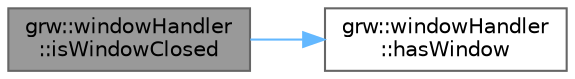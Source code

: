 digraph "grw::windowHandler::isWindowClosed"
{
 // LATEX_PDF_SIZE
  bgcolor="transparent";
  edge [fontname=Helvetica,fontsize=10,labelfontname=Helvetica,labelfontsize=10];
  node [fontname=Helvetica,fontsize=10,shape=box,height=0.2,width=0.4];
  rankdir="LR";
  Node1 [label="grw::windowHandler\l::isWindowClosed",height=0.2,width=0.4,color="gray40", fillcolor="grey60", style="filled", fontcolor="black",tooltip=" "];
  Node1 -> Node2 [color="steelblue1",style="solid"];
  Node2 [label="grw::windowHandler\l::hasWindow",height=0.2,width=0.4,color="grey40", fillcolor="white", style="filled",URL="$classgrw_1_1windowHandler.html#a30e79879e5fa282623f55633897671ea",tooltip=" "];
}
